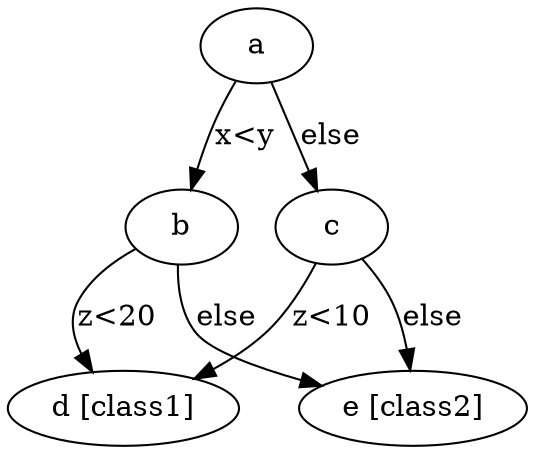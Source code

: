 digraph {
     a;
     b;
     c;
     d [label="d [class1]"];
     e [label="e [class2]"];
     a -> b [label="x<y"];
     a -> c [label="else"];
     b -> d [label="z<20"];
     b -> e [label="else"];
     c -> d [label="z<10"];
     c -> e [label="else"];
}

